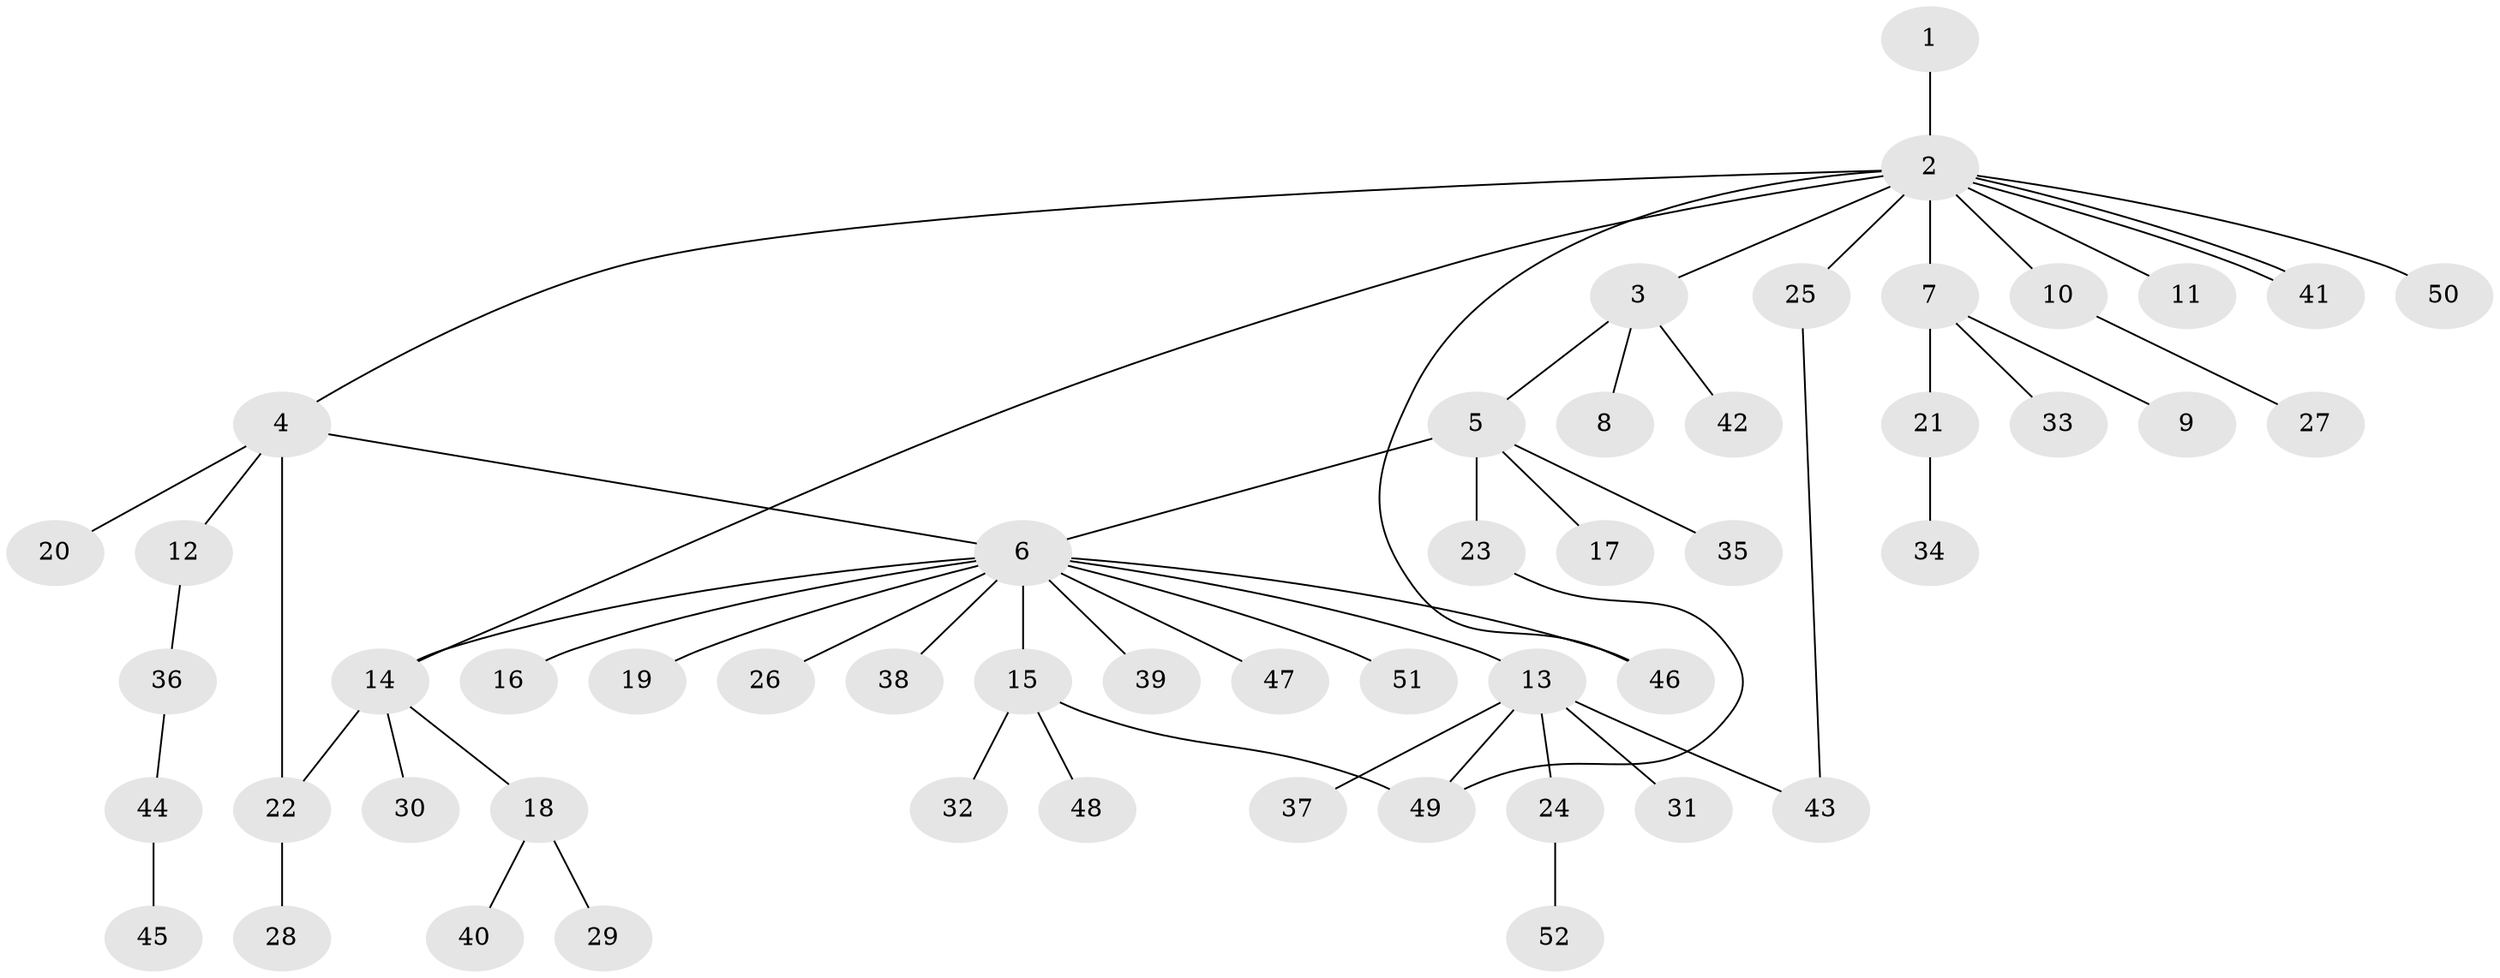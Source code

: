 // Generated by graph-tools (version 1.1) at 2025/26/03/09/25 03:26:02]
// undirected, 52 vertices, 59 edges
graph export_dot {
graph [start="1"]
  node [color=gray90,style=filled];
  1;
  2;
  3;
  4;
  5;
  6;
  7;
  8;
  9;
  10;
  11;
  12;
  13;
  14;
  15;
  16;
  17;
  18;
  19;
  20;
  21;
  22;
  23;
  24;
  25;
  26;
  27;
  28;
  29;
  30;
  31;
  32;
  33;
  34;
  35;
  36;
  37;
  38;
  39;
  40;
  41;
  42;
  43;
  44;
  45;
  46;
  47;
  48;
  49;
  50;
  51;
  52;
  1 -- 2;
  2 -- 3;
  2 -- 4;
  2 -- 7;
  2 -- 10;
  2 -- 11;
  2 -- 14;
  2 -- 25;
  2 -- 41;
  2 -- 41;
  2 -- 46;
  2 -- 50;
  3 -- 5;
  3 -- 8;
  3 -- 42;
  4 -- 6;
  4 -- 12;
  4 -- 20;
  4 -- 22;
  5 -- 6;
  5 -- 17;
  5 -- 23;
  5 -- 35;
  6 -- 13;
  6 -- 14;
  6 -- 15;
  6 -- 16;
  6 -- 19;
  6 -- 26;
  6 -- 38;
  6 -- 39;
  6 -- 46;
  6 -- 47;
  6 -- 51;
  7 -- 9;
  7 -- 21;
  7 -- 33;
  10 -- 27;
  12 -- 36;
  13 -- 24;
  13 -- 31;
  13 -- 37;
  13 -- 43;
  13 -- 49;
  14 -- 18;
  14 -- 22;
  14 -- 30;
  15 -- 32;
  15 -- 48;
  15 -- 49;
  18 -- 29;
  18 -- 40;
  21 -- 34;
  22 -- 28;
  23 -- 49;
  24 -- 52;
  25 -- 43;
  36 -- 44;
  44 -- 45;
}
